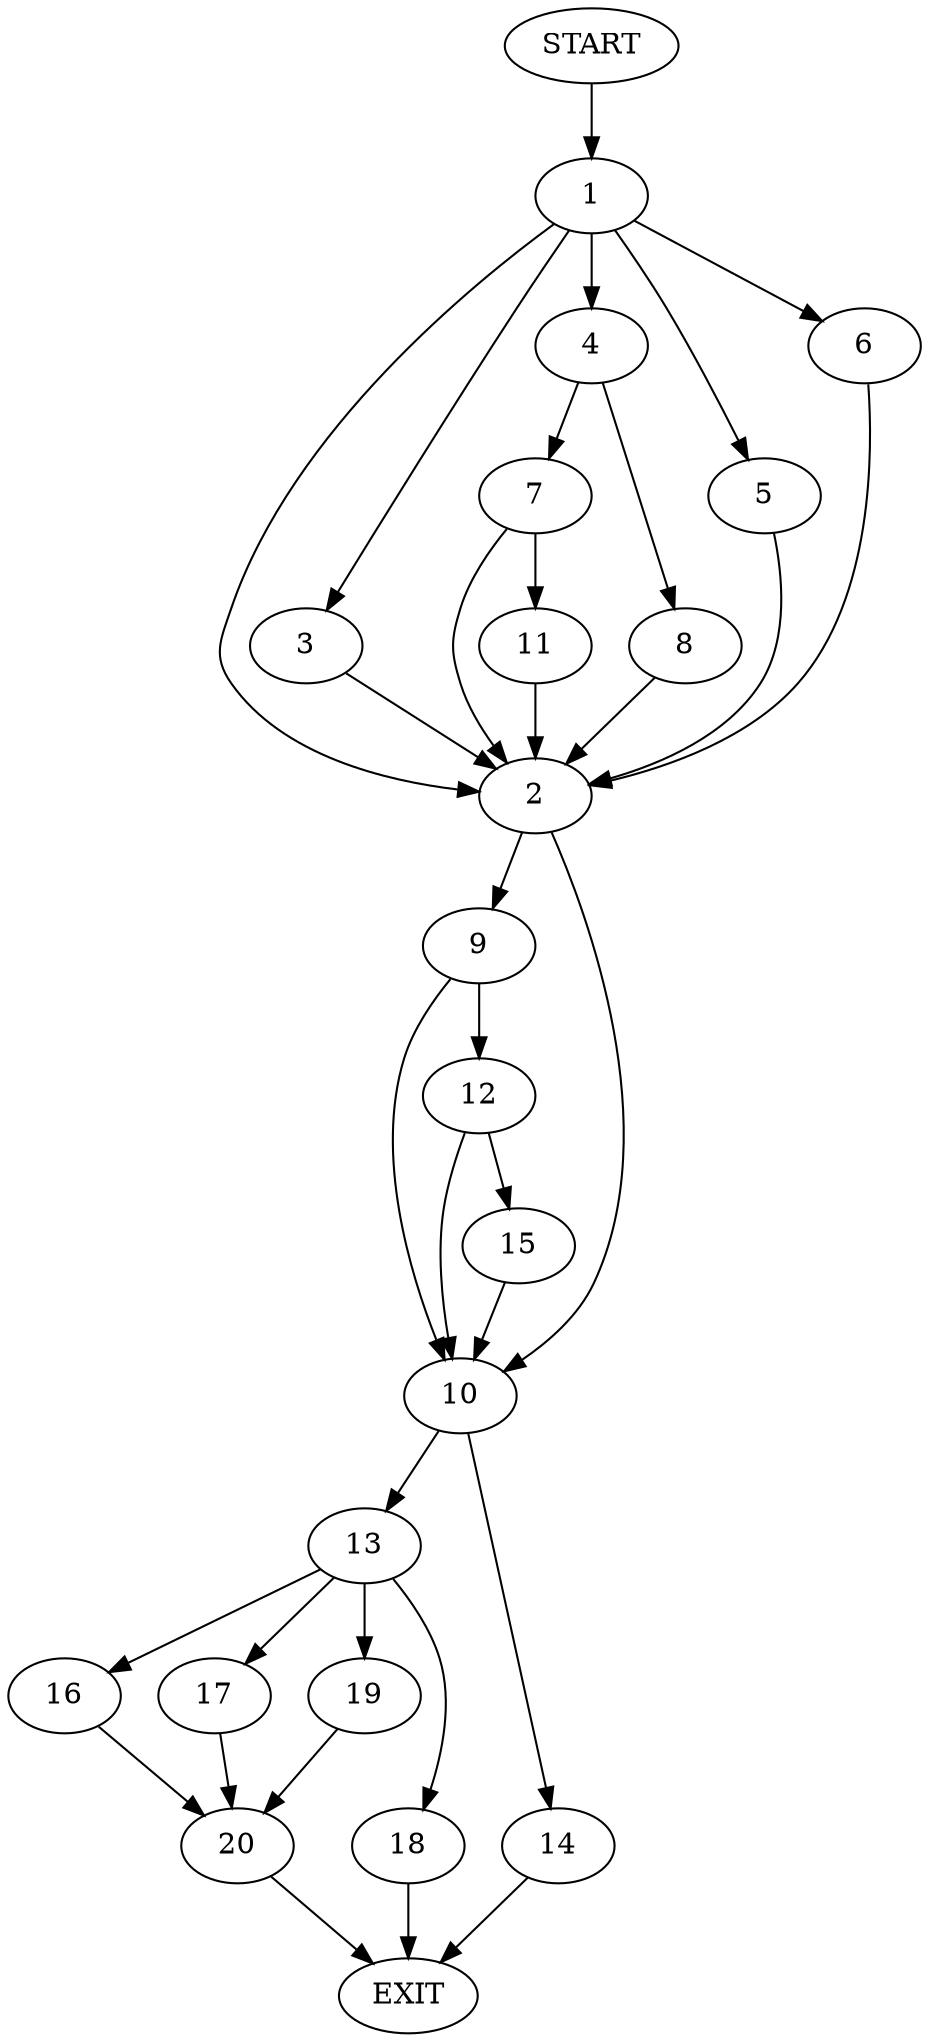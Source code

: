 digraph {
0 [label="START"]
21 [label="EXIT"]
0 -> 1
1 -> 2
1 -> 3
1 -> 4
1 -> 5
1 -> 6
4 -> 7
4 -> 8
3 -> 2
2 -> 9
2 -> 10
5 -> 2
6 -> 2
8 -> 2
7 -> 2
7 -> 11
11 -> 2
9 -> 12
9 -> 10
10 -> 13
10 -> 14
12 -> 15
12 -> 10
15 -> 10
13 -> 16
13 -> 17
13 -> 18
13 -> 19
14 -> 21
17 -> 20
18 -> 21
19 -> 20
16 -> 20
20 -> 21
}
